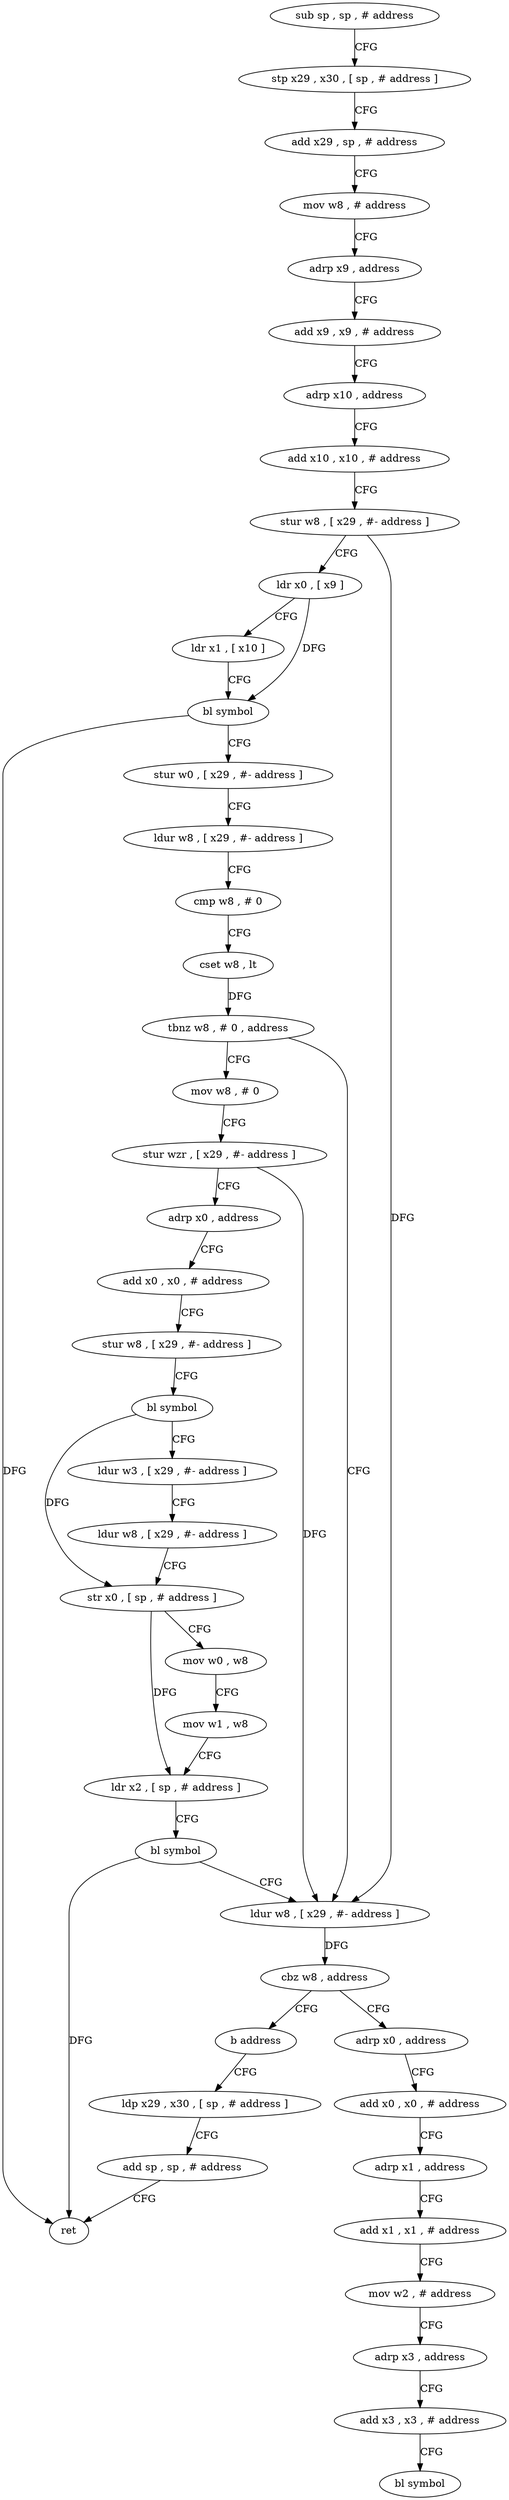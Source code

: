 digraph "func" {
"4299680" [label = "sub sp , sp , # address" ]
"4299684" [label = "stp x29 , x30 , [ sp , # address ]" ]
"4299688" [label = "add x29 , sp , # address" ]
"4299692" [label = "mov w8 , # address" ]
"4299696" [label = "adrp x9 , address" ]
"4299700" [label = "add x9 , x9 , # address" ]
"4299704" [label = "adrp x10 , address" ]
"4299708" [label = "add x10 , x10 , # address" ]
"4299712" [label = "stur w8 , [ x29 , #- address ]" ]
"4299716" [label = "ldr x0 , [ x9 ]" ]
"4299720" [label = "ldr x1 , [ x10 ]" ]
"4299724" [label = "bl symbol" ]
"4299728" [label = "stur w0 , [ x29 , #- address ]" ]
"4299732" [label = "ldur w8 , [ x29 , #- address ]" ]
"4299736" [label = "cmp w8 , # 0" ]
"4299740" [label = "cset w8 , lt" ]
"4299744" [label = "tbnz w8 , # 0 , address" ]
"4299800" [label = "ldur w8 , [ x29 , #- address ]" ]
"4299748" [label = "mov w8 , # 0" ]
"4299804" [label = "cbz w8 , address" ]
"4299812" [label = "adrp x0 , address" ]
"4299808" [label = "b address" ]
"4299752" [label = "stur wzr , [ x29 , #- address ]" ]
"4299756" [label = "adrp x0 , address" ]
"4299760" [label = "add x0 , x0 , # address" ]
"4299764" [label = "stur w8 , [ x29 , #- address ]" ]
"4299768" [label = "bl symbol" ]
"4299772" [label = "ldur w3 , [ x29 , #- address ]" ]
"4299776" [label = "ldur w8 , [ x29 , #- address ]" ]
"4299780" [label = "str x0 , [ sp , # address ]" ]
"4299784" [label = "mov w0 , w8" ]
"4299788" [label = "mov w1 , w8" ]
"4299792" [label = "ldr x2 , [ sp , # address ]" ]
"4299796" [label = "bl symbol" ]
"4299816" [label = "add x0 , x0 , # address" ]
"4299820" [label = "adrp x1 , address" ]
"4299824" [label = "add x1 , x1 , # address" ]
"4299828" [label = "mov w2 , # address" ]
"4299832" [label = "adrp x3 , address" ]
"4299836" [label = "add x3 , x3 , # address" ]
"4299840" [label = "bl symbol" ]
"4299844" [label = "ldp x29 , x30 , [ sp , # address ]" ]
"4299848" [label = "add sp , sp , # address" ]
"4299852" [label = "ret" ]
"4299680" -> "4299684" [ label = "CFG" ]
"4299684" -> "4299688" [ label = "CFG" ]
"4299688" -> "4299692" [ label = "CFG" ]
"4299692" -> "4299696" [ label = "CFG" ]
"4299696" -> "4299700" [ label = "CFG" ]
"4299700" -> "4299704" [ label = "CFG" ]
"4299704" -> "4299708" [ label = "CFG" ]
"4299708" -> "4299712" [ label = "CFG" ]
"4299712" -> "4299716" [ label = "CFG" ]
"4299712" -> "4299800" [ label = "DFG" ]
"4299716" -> "4299720" [ label = "CFG" ]
"4299716" -> "4299724" [ label = "DFG" ]
"4299720" -> "4299724" [ label = "CFG" ]
"4299724" -> "4299728" [ label = "CFG" ]
"4299724" -> "4299852" [ label = "DFG" ]
"4299728" -> "4299732" [ label = "CFG" ]
"4299732" -> "4299736" [ label = "CFG" ]
"4299736" -> "4299740" [ label = "CFG" ]
"4299740" -> "4299744" [ label = "DFG" ]
"4299744" -> "4299800" [ label = "CFG" ]
"4299744" -> "4299748" [ label = "CFG" ]
"4299800" -> "4299804" [ label = "DFG" ]
"4299748" -> "4299752" [ label = "CFG" ]
"4299804" -> "4299812" [ label = "CFG" ]
"4299804" -> "4299808" [ label = "CFG" ]
"4299812" -> "4299816" [ label = "CFG" ]
"4299808" -> "4299844" [ label = "CFG" ]
"4299752" -> "4299756" [ label = "CFG" ]
"4299752" -> "4299800" [ label = "DFG" ]
"4299756" -> "4299760" [ label = "CFG" ]
"4299760" -> "4299764" [ label = "CFG" ]
"4299764" -> "4299768" [ label = "CFG" ]
"4299768" -> "4299772" [ label = "CFG" ]
"4299768" -> "4299780" [ label = "DFG" ]
"4299772" -> "4299776" [ label = "CFG" ]
"4299776" -> "4299780" [ label = "CFG" ]
"4299780" -> "4299784" [ label = "CFG" ]
"4299780" -> "4299792" [ label = "DFG" ]
"4299784" -> "4299788" [ label = "CFG" ]
"4299788" -> "4299792" [ label = "CFG" ]
"4299792" -> "4299796" [ label = "CFG" ]
"4299796" -> "4299800" [ label = "CFG" ]
"4299796" -> "4299852" [ label = "DFG" ]
"4299816" -> "4299820" [ label = "CFG" ]
"4299820" -> "4299824" [ label = "CFG" ]
"4299824" -> "4299828" [ label = "CFG" ]
"4299828" -> "4299832" [ label = "CFG" ]
"4299832" -> "4299836" [ label = "CFG" ]
"4299836" -> "4299840" [ label = "CFG" ]
"4299844" -> "4299848" [ label = "CFG" ]
"4299848" -> "4299852" [ label = "CFG" ]
}
